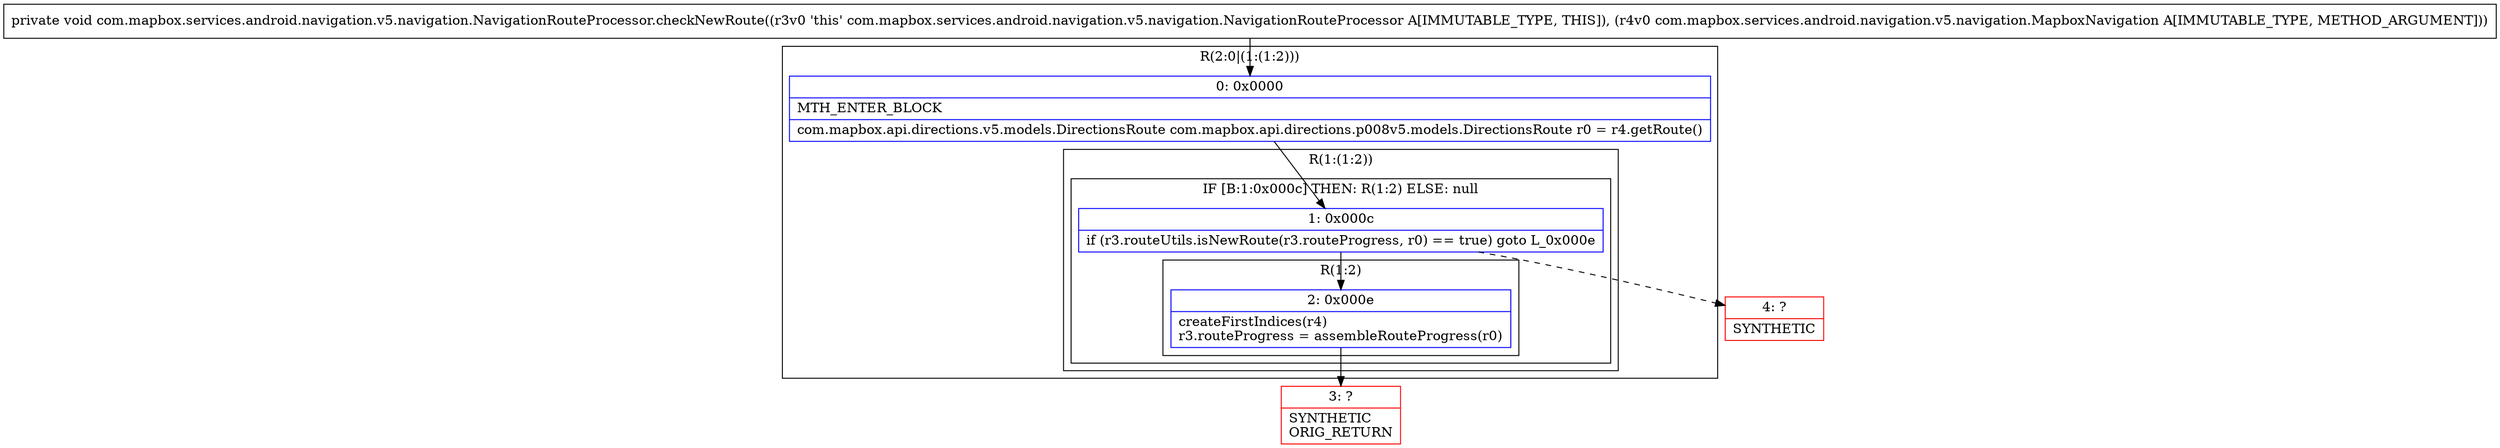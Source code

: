 digraph "CFG forcom.mapbox.services.android.navigation.v5.navigation.NavigationRouteProcessor.checkNewRoute(Lcom\/mapbox\/services\/android\/navigation\/v5\/navigation\/MapboxNavigation;)V" {
subgraph cluster_Region_262197680 {
label = "R(2:0|(1:(1:2)))";
node [shape=record,color=blue];
Node_0 [shape=record,label="{0\:\ 0x0000|MTH_ENTER_BLOCK\l|com.mapbox.api.directions.v5.models.DirectionsRoute com.mapbox.api.directions.p008v5.models.DirectionsRoute r0 = r4.getRoute()\l}"];
subgraph cluster_Region_597034604 {
label = "R(1:(1:2))";
node [shape=record,color=blue];
subgraph cluster_IfRegion_1209306119 {
label = "IF [B:1:0x000c] THEN: R(1:2) ELSE: null";
node [shape=record,color=blue];
Node_1 [shape=record,label="{1\:\ 0x000c|if (r3.routeUtils.isNewRoute(r3.routeProgress, r0) == true) goto L_0x000e\l}"];
subgraph cluster_Region_2127603728 {
label = "R(1:2)";
node [shape=record,color=blue];
Node_2 [shape=record,label="{2\:\ 0x000e|createFirstIndices(r4)\lr3.routeProgress = assembleRouteProgress(r0)\l}"];
}
}
}
}
Node_3 [shape=record,color=red,label="{3\:\ ?|SYNTHETIC\lORIG_RETURN\l}"];
Node_4 [shape=record,color=red,label="{4\:\ ?|SYNTHETIC\l}"];
MethodNode[shape=record,label="{private void com.mapbox.services.android.navigation.v5.navigation.NavigationRouteProcessor.checkNewRoute((r3v0 'this' com.mapbox.services.android.navigation.v5.navigation.NavigationRouteProcessor A[IMMUTABLE_TYPE, THIS]), (r4v0 com.mapbox.services.android.navigation.v5.navigation.MapboxNavigation A[IMMUTABLE_TYPE, METHOD_ARGUMENT])) }"];
MethodNode -> Node_0;
Node_0 -> Node_1;
Node_1 -> Node_2;
Node_1 -> Node_4[style=dashed];
Node_2 -> Node_3;
}


